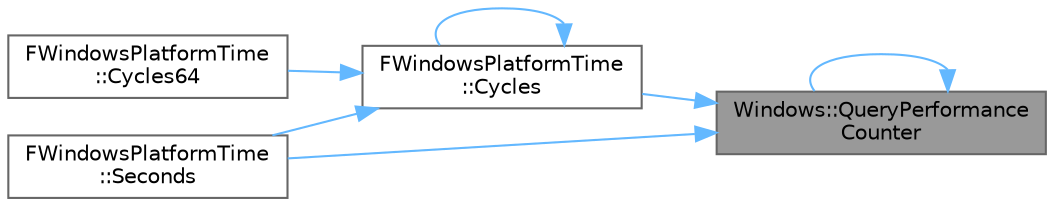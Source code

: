 digraph "Windows::QueryPerformanceCounter"
{
 // INTERACTIVE_SVG=YES
 // LATEX_PDF_SIZE
  bgcolor="transparent";
  edge [fontname=Helvetica,fontsize=10,labelfontname=Helvetica,labelfontsize=10];
  node [fontname=Helvetica,fontsize=10,shape=box,height=0.2,width=0.4];
  rankdir="RL";
  Node1 [id="Node000001",label="Windows::QueryPerformance\lCounter",height=0.2,width=0.4,color="gray40", fillcolor="grey60", style="filled", fontcolor="black",tooltip=" "];
  Node1 -> Node2 [id="edge1_Node000001_Node000002",dir="back",color="steelblue1",style="solid",tooltip=" "];
  Node2 [id="Node000002",label="FWindowsPlatformTime\l::Cycles",height=0.2,width=0.4,color="grey40", fillcolor="white", style="filled",URL="$db/d62/structFWindowsPlatformTime.html#adfdb367f0368c36873fb0a3fa612ca15",tooltip=" "];
  Node2 -> Node2 [id="edge2_Node000002_Node000002",dir="back",color="steelblue1",style="solid",tooltip=" "];
  Node2 -> Node3 [id="edge3_Node000002_Node000003",dir="back",color="steelblue1",style="solid",tooltip=" "];
  Node3 [id="Node000003",label="FWindowsPlatformTime\l::Cycles64",height=0.2,width=0.4,color="grey40", fillcolor="white", style="filled",URL="$db/d62/structFWindowsPlatformTime.html#a71c0ea1ad9b0bd98b9ed59cd2ecdef93",tooltip=" "];
  Node2 -> Node4 [id="edge4_Node000002_Node000004",dir="back",color="steelblue1",style="solid",tooltip=" "];
  Node4 [id="Node000004",label="FWindowsPlatformTime\l::Seconds",height=0.2,width=0.4,color="grey40", fillcolor="white", style="filled",URL="$db/d62/structFWindowsPlatformTime.html#a6353089f96986ca78572034550f14ae3",tooltip=" "];
  Node1 -> Node1 [id="edge5_Node000001_Node000001",dir="back",color="steelblue1",style="solid",tooltip=" "];
  Node1 -> Node4 [id="edge6_Node000001_Node000004",dir="back",color="steelblue1",style="solid",tooltip=" "];
}
